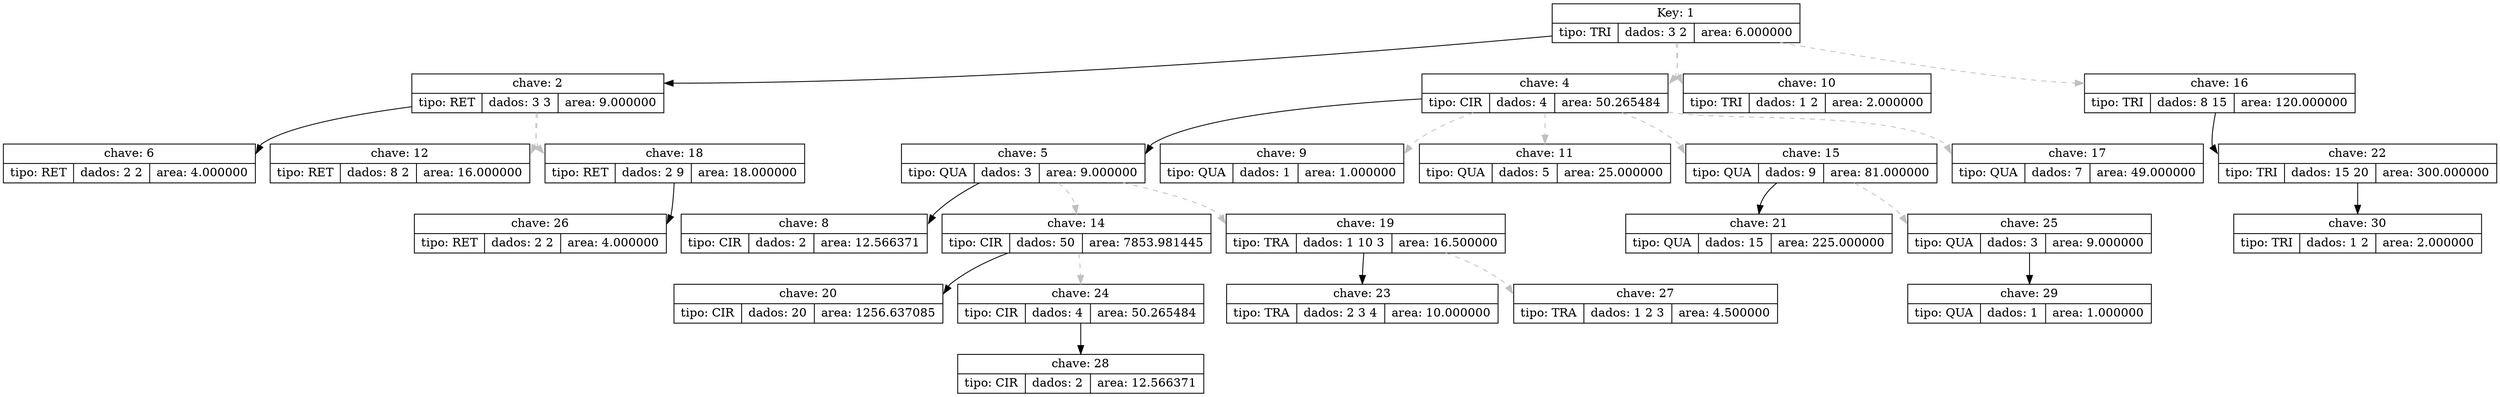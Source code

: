 digraph G {
rankdir=TB;
node [shape=record];
m0x556a58bd8560[label="{<k> Key: 1|{<t>tipo: TRI|dados: 3 2|area: 6.000000}}"];
m0x556a58bd8650[label="{<k> chave: 2|{<t>tipo: RET|dados: 3 3|area: 9.000000}}"];
m0x556a58bd8560 -> m0x556a58bd8650:k
m0x556a58bd8860[label="{<k> chave: 4|{<t>tipo: CIR|dados: 4|area: 50.265484}}"];
m0x556a58bd8560 -> m0x556a58bd8860:k[style=dashed, color=grey];
m0x556a58bd8e60[label="{<k> chave: 10|{<t>tipo: TRI|dados: 1 2|area: 2.000000}}"];
m0x556a58bd8560 -> m0x556a58bd8e60:k[style=dashed, color=grey];
m0x556a58bd9520[label="{<k> chave: 16|{<t>tipo: TRI|dados: 8 15|area: 120.000000}}"];
m0x556a58bd8560 -> m0x556a58bd9520:k[style=dashed, color=grey];
m0x556a58bd9b80[label="{<k> chave: 22|{<t>tipo: TRI|dados: 15 20|area: 300.000000}}"];
m0x556a58bd9520 -> m0x556a58bd9b80:k
m0x556a58bda390[label="{<k> chave: 30|{<t>tipo: TRI|dados: 1 2|area: 2.000000}}"];
m0x556a58bd9b80 -> m0x556a58bda390:k
m0x556a58bd8980[label="{<k> chave: 5|{<t>tipo: QUA|dados: 3|area: 9.000000}}"];
m0x556a58bd8860 -> m0x556a58bd8980:k
m0x556a58bd8d40[label="{<k> chave: 9|{<t>tipo: QUA|dados: 1|area: 1.000000}}"];
m0x556a58bd8860 -> m0x556a58bd8d40:k[style=dashed, color=grey];
m0x556a58bd8f80[label="{<k> chave: 11|{<t>tipo: QUA|dados: 5|area: 25.000000}}"];
m0x556a58bd8860 -> m0x556a58bd8f80:k[style=dashed, color=grey];
m0x556a58bd9400[label="{<k> chave: 15|{<t>tipo: QUA|dados: 9|area: 81.000000}}"];
m0x556a58bd8860 -> m0x556a58bd9400:k[style=dashed, color=grey];
m0x556a58bd9640[label="{<k> chave: 17|{<t>tipo: QUA|dados: 7|area: 49.000000}}"];
m0x556a58bd8860 -> m0x556a58bd9640:k[style=dashed, color=grey];
m0x556a58bd9a90[label="{<k> chave: 21|{<t>tipo: QUA|dados: 15|area: 225.000000}}"];
m0x556a58bd9400 -> m0x556a58bd9a90:k
m0x556a58bd9e80[label="{<k> chave: 25|{<t>tipo: QUA|dados: 3|area: 9.000000}}"];
m0x556a58bd9400 -> m0x556a58bd9e80:k[style=dashed, color=grey];
m0x556a58bda2a0[label="{<k> chave: 29|{<t>tipo: QUA|dados: 1|area: 1.000000}}"];
m0x556a58bd9e80 -> m0x556a58bda2a0:k
m0x556a58bd8c50[label="{<k> chave: 8|{<t>tipo: CIR|dados: 2|area: 12.566371}}"];
m0x556a58bd8980 -> m0x556a58bd8c50:k
m0x556a58bd92e0[label="{<k> chave: 14|{<t>tipo: CIR|dados: 50|area: 7853.981445}}"];
m0x556a58bd8980 -> m0x556a58bd92e0:k[style=dashed, color=grey];
m0x556a58bd9880[label="{<k> chave: 19|{<t>tipo: TRA|dados: 1 10 3|area: 16.500000}}"];
m0x556a58bd8980 -> m0x556a58bd9880:k[style=dashed, color=grey];
m0x556a58bd9c70[label="{<k> chave: 23|{<t>tipo: TRA|dados: 2 3 4|area: 10.000000}}"];
m0x556a58bd9880 -> m0x556a58bd9c70:k
m0x556a58bda090[label="{<k> chave: 27|{<t>tipo: TRA|dados: 1 2 3|area: 4.500000}}"];
m0x556a58bd9880 -> m0x556a58bda090:k[style=dashed, color=grey];
m0x556a58bd99a0[label="{<k> chave: 20|{<t>tipo: CIR|dados: 20|area: 1256.637085}}"];
m0x556a58bd92e0 -> m0x556a58bd99a0:k
m0x556a58bd9d60[label="{<k> chave: 24|{<t>tipo: CIR|dados: 4|area: 50.265484}}"];
m0x556a58bd92e0 -> m0x556a58bd9d60:k[style=dashed, color=grey];
m0x556a58bda1b0[label="{<k> chave: 28|{<t>tipo: CIR|dados: 2|area: 12.566371}}"];
m0x556a58bd9d60 -> m0x556a58bda1b0:k
m0x556a58bd8a70[label="{<k> chave: 6|{<t>tipo: RET|dados: 2 2|area: 4.000000}}"];
m0x556a58bd8650 -> m0x556a58bd8a70:k
m0x556a58bd90a0[label="{<k> chave: 12|{<t>tipo: RET|dados: 8 2|area: 16.000000}}"];
m0x556a58bd8650 -> m0x556a58bd90a0:k[style=dashed, color=grey];
m0x556a58bd9760[label="{<k> chave: 18|{<t>tipo: RET|dados: 2 9|area: 18.000000}}"];
m0x556a58bd8650 -> m0x556a58bd9760:k[style=dashed, color=grey];
m0x556a58bd9fa0[label="{<k> chave: 26|{<t>tipo: RET|dados: 2 2|area: 4.000000}}"];
m0x556a58bd9760 -> m0x556a58bd9fa0:k
}